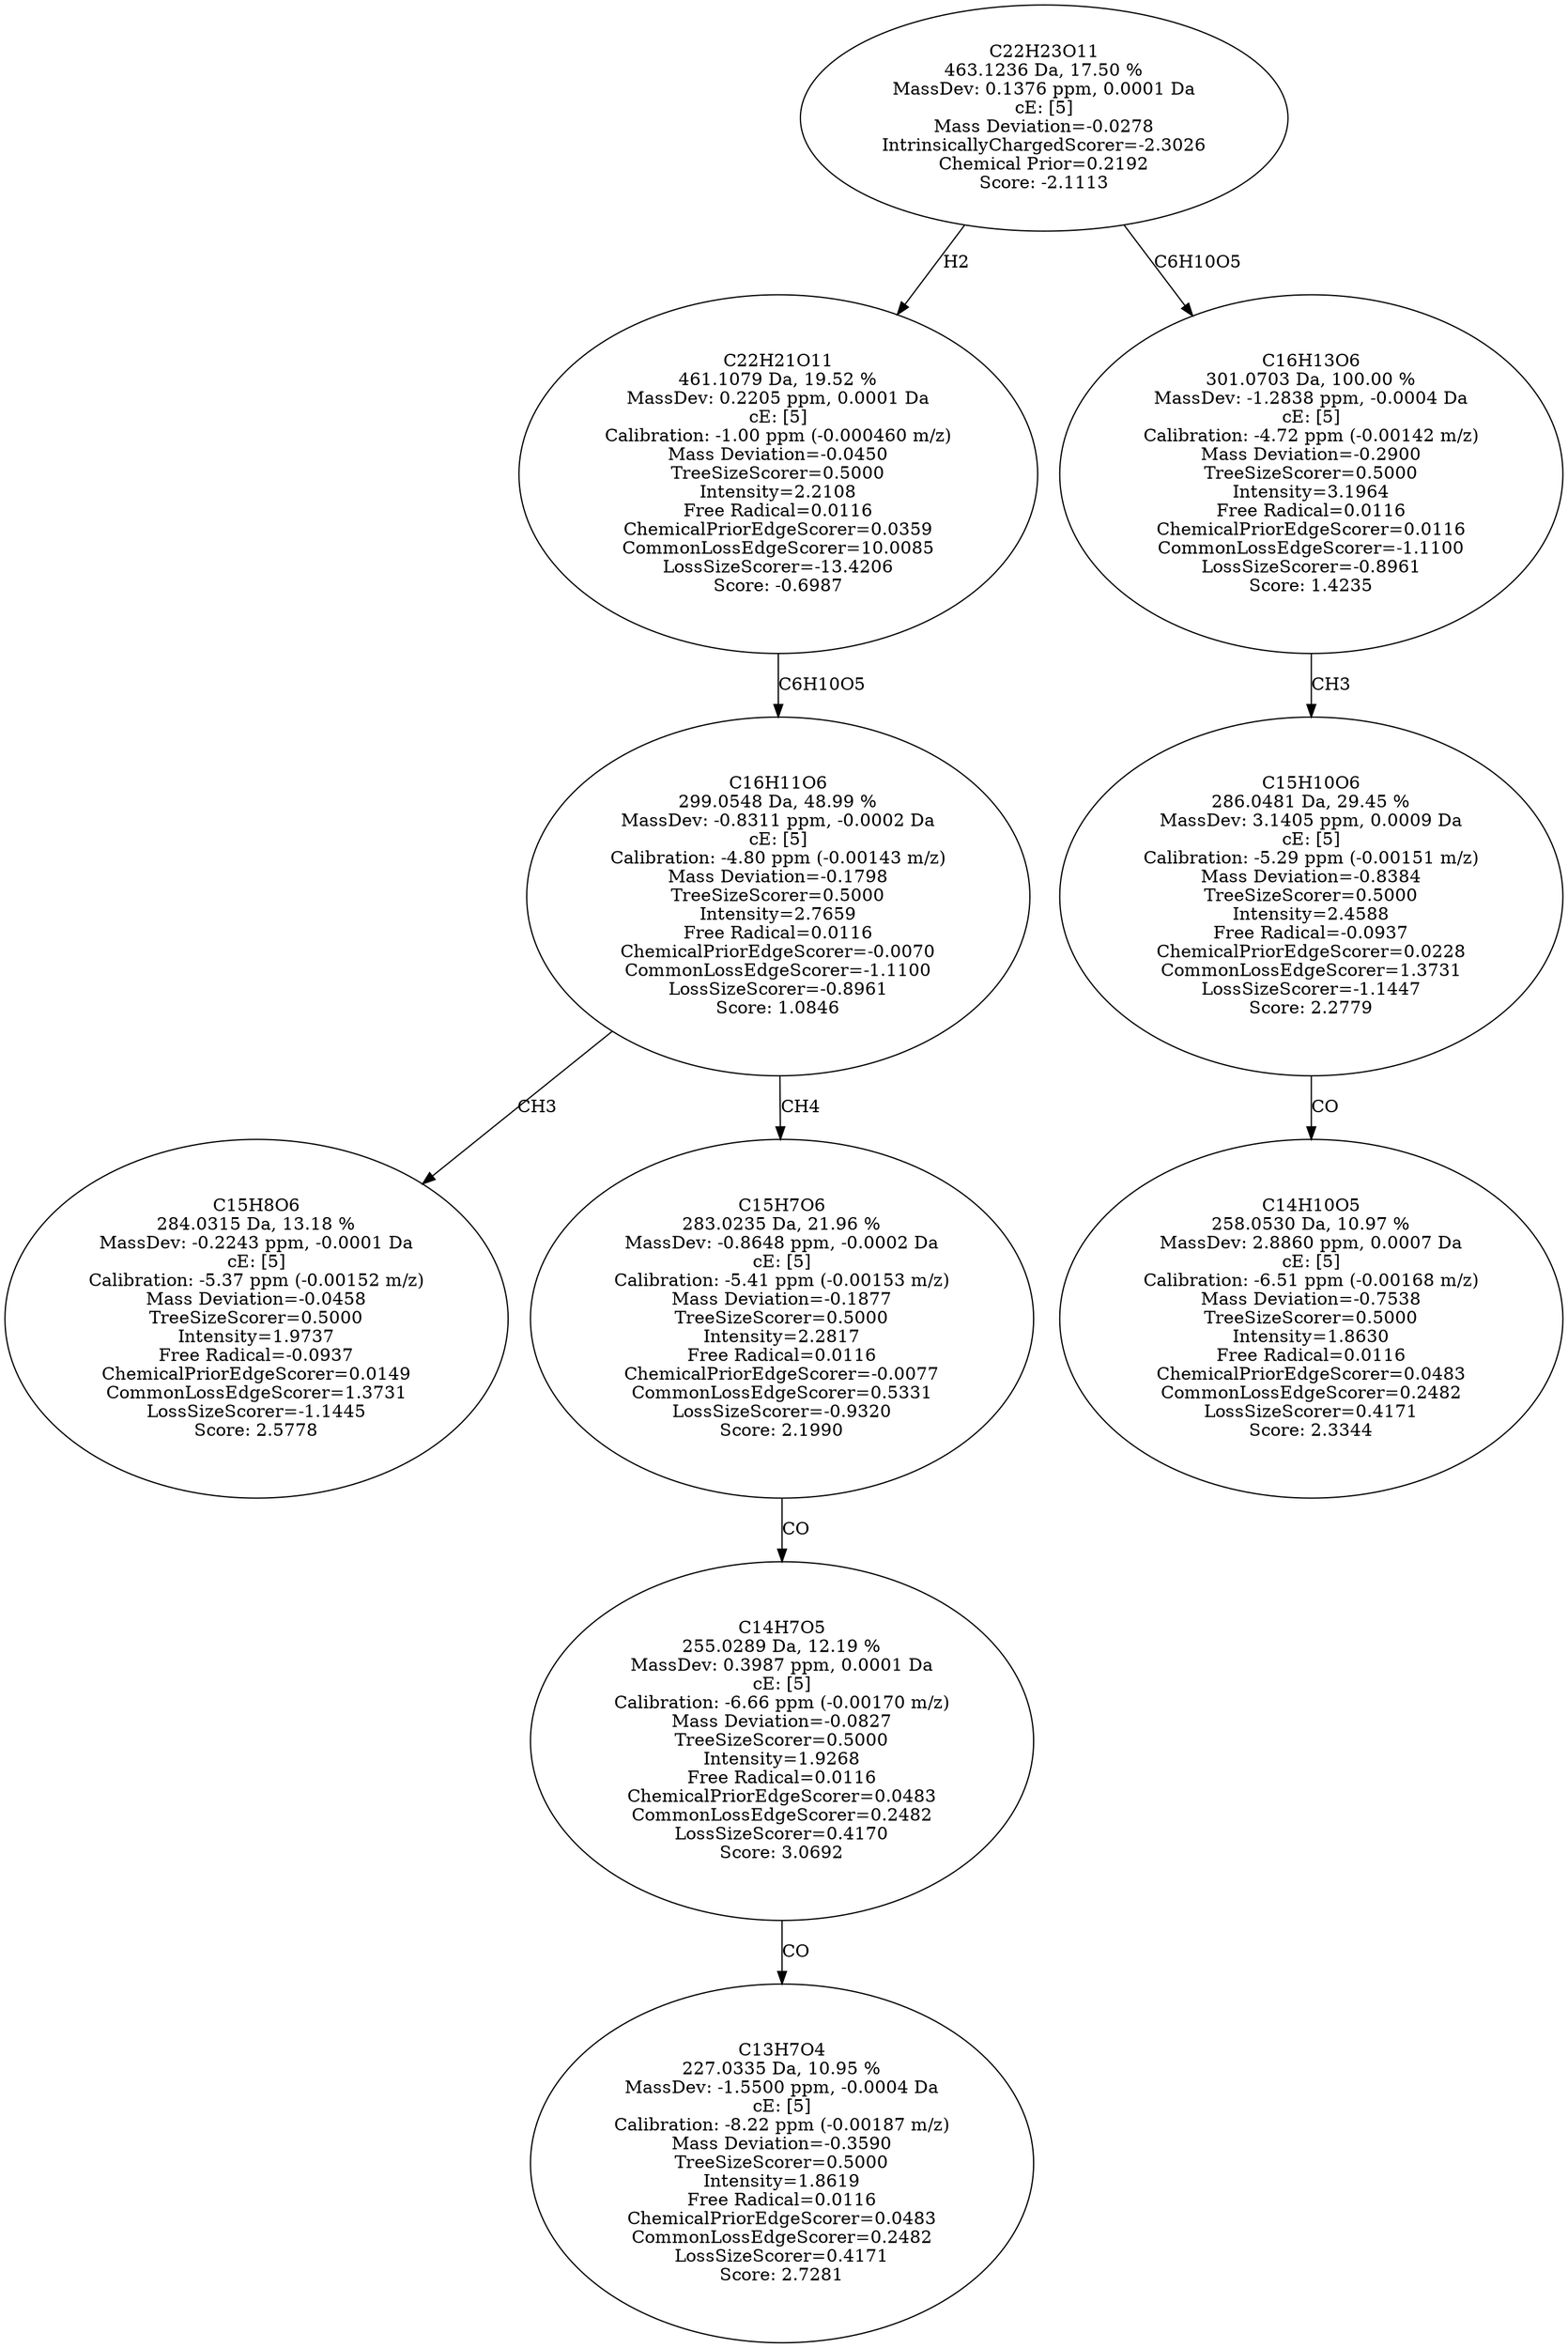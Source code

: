strict digraph {
v1 [label="C15H8O6\n284.0315 Da, 13.18 %\nMassDev: -0.2243 ppm, -0.0001 Da\ncE: [5]\nCalibration: -5.37 ppm (-0.00152 m/z)\nMass Deviation=-0.0458\nTreeSizeScorer=0.5000\nIntensity=1.9737\nFree Radical=-0.0937\nChemicalPriorEdgeScorer=0.0149\nCommonLossEdgeScorer=1.3731\nLossSizeScorer=-1.1445\nScore: 2.5778"];
v2 [label="C13H7O4\n227.0335 Da, 10.95 %\nMassDev: -1.5500 ppm, -0.0004 Da\ncE: [5]\nCalibration: -8.22 ppm (-0.00187 m/z)\nMass Deviation=-0.3590\nTreeSizeScorer=0.5000\nIntensity=1.8619\nFree Radical=0.0116\nChemicalPriorEdgeScorer=0.0483\nCommonLossEdgeScorer=0.2482\nLossSizeScorer=0.4171\nScore: 2.7281"];
v3 [label="C14H7O5\n255.0289 Da, 12.19 %\nMassDev: 0.3987 ppm, 0.0001 Da\ncE: [5]\nCalibration: -6.66 ppm (-0.00170 m/z)\nMass Deviation=-0.0827\nTreeSizeScorer=0.5000\nIntensity=1.9268\nFree Radical=0.0116\nChemicalPriorEdgeScorer=0.0483\nCommonLossEdgeScorer=0.2482\nLossSizeScorer=0.4170\nScore: 3.0692"];
v4 [label="C15H7O6\n283.0235 Da, 21.96 %\nMassDev: -0.8648 ppm, -0.0002 Da\ncE: [5]\nCalibration: -5.41 ppm (-0.00153 m/z)\nMass Deviation=-0.1877\nTreeSizeScorer=0.5000\nIntensity=2.2817\nFree Radical=0.0116\nChemicalPriorEdgeScorer=-0.0077\nCommonLossEdgeScorer=0.5331\nLossSizeScorer=-0.9320\nScore: 2.1990"];
v5 [label="C16H11O6\n299.0548 Da, 48.99 %\nMassDev: -0.8311 ppm, -0.0002 Da\ncE: [5]\nCalibration: -4.80 ppm (-0.00143 m/z)\nMass Deviation=-0.1798\nTreeSizeScorer=0.5000\nIntensity=2.7659\nFree Radical=0.0116\nChemicalPriorEdgeScorer=-0.0070\nCommonLossEdgeScorer=-1.1100\nLossSizeScorer=-0.8961\nScore: 1.0846"];
v6 [label="C22H21O11\n461.1079 Da, 19.52 %\nMassDev: 0.2205 ppm, 0.0001 Da\ncE: [5]\nCalibration: -1.00 ppm (-0.000460 m/z)\nMass Deviation=-0.0450\nTreeSizeScorer=0.5000\nIntensity=2.2108\nFree Radical=0.0116\nChemicalPriorEdgeScorer=0.0359\nCommonLossEdgeScorer=10.0085\nLossSizeScorer=-13.4206\nScore: -0.6987"];
v7 [label="C14H10O5\n258.0530 Da, 10.97 %\nMassDev: 2.8860 ppm, 0.0007 Da\ncE: [5]\nCalibration: -6.51 ppm (-0.00168 m/z)\nMass Deviation=-0.7538\nTreeSizeScorer=0.5000\nIntensity=1.8630\nFree Radical=0.0116\nChemicalPriorEdgeScorer=0.0483\nCommonLossEdgeScorer=0.2482\nLossSizeScorer=0.4171\nScore: 2.3344"];
v8 [label="C15H10O6\n286.0481 Da, 29.45 %\nMassDev: 3.1405 ppm, 0.0009 Da\ncE: [5]\nCalibration: -5.29 ppm (-0.00151 m/z)\nMass Deviation=-0.8384\nTreeSizeScorer=0.5000\nIntensity=2.4588\nFree Radical=-0.0937\nChemicalPriorEdgeScorer=0.0228\nCommonLossEdgeScorer=1.3731\nLossSizeScorer=-1.1447\nScore: 2.2779"];
v9 [label="C16H13O6\n301.0703 Da, 100.00 %\nMassDev: -1.2838 ppm, -0.0004 Da\ncE: [5]\nCalibration: -4.72 ppm (-0.00142 m/z)\nMass Deviation=-0.2900\nTreeSizeScorer=0.5000\nIntensity=3.1964\nFree Radical=0.0116\nChemicalPriorEdgeScorer=0.0116\nCommonLossEdgeScorer=-1.1100\nLossSizeScorer=-0.8961\nScore: 1.4235"];
v10 [label="C22H23O11\n463.1236 Da, 17.50 %\nMassDev: 0.1376 ppm, 0.0001 Da\ncE: [5]\nMass Deviation=-0.0278\nIntrinsicallyChargedScorer=-2.3026\nChemical Prior=0.2192\nScore: -2.1113"];
v5 -> v1 [label="CH3"];
v3 -> v2 [label="CO"];
v4 -> v3 [label="CO"];
v5 -> v4 [label="CH4"];
v6 -> v5 [label="C6H10O5"];
v10 -> v6 [label="H2"];
v8 -> v7 [label="CO"];
v9 -> v8 [label="CH3"];
v10 -> v9 [label="C6H10O5"];
}